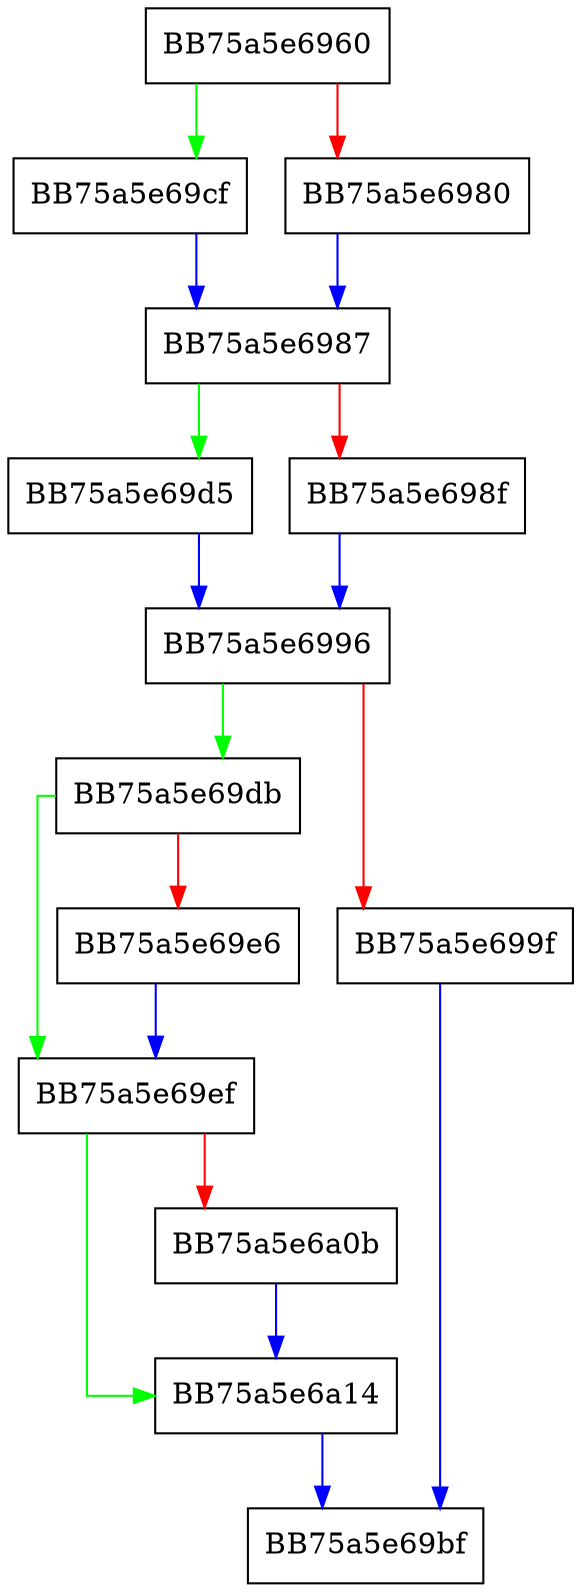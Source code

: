 digraph swap {
  node [shape="box"];
  graph [splines=ortho];
  BB75a5e6960 -> BB75a5e69cf [color="green"];
  BB75a5e6960 -> BB75a5e6980 [color="red"];
  BB75a5e6980 -> BB75a5e6987 [color="blue"];
  BB75a5e6987 -> BB75a5e69d5 [color="green"];
  BB75a5e6987 -> BB75a5e698f [color="red"];
  BB75a5e698f -> BB75a5e6996 [color="blue"];
  BB75a5e6996 -> BB75a5e69db [color="green"];
  BB75a5e6996 -> BB75a5e699f [color="red"];
  BB75a5e699f -> BB75a5e69bf [color="blue"];
  BB75a5e69cf -> BB75a5e6987 [color="blue"];
  BB75a5e69d5 -> BB75a5e6996 [color="blue"];
  BB75a5e69db -> BB75a5e69ef [color="green"];
  BB75a5e69db -> BB75a5e69e6 [color="red"];
  BB75a5e69e6 -> BB75a5e69ef [color="blue"];
  BB75a5e69ef -> BB75a5e6a14 [color="green"];
  BB75a5e69ef -> BB75a5e6a0b [color="red"];
  BB75a5e6a0b -> BB75a5e6a14 [color="blue"];
  BB75a5e6a14 -> BB75a5e69bf [color="blue"];
}